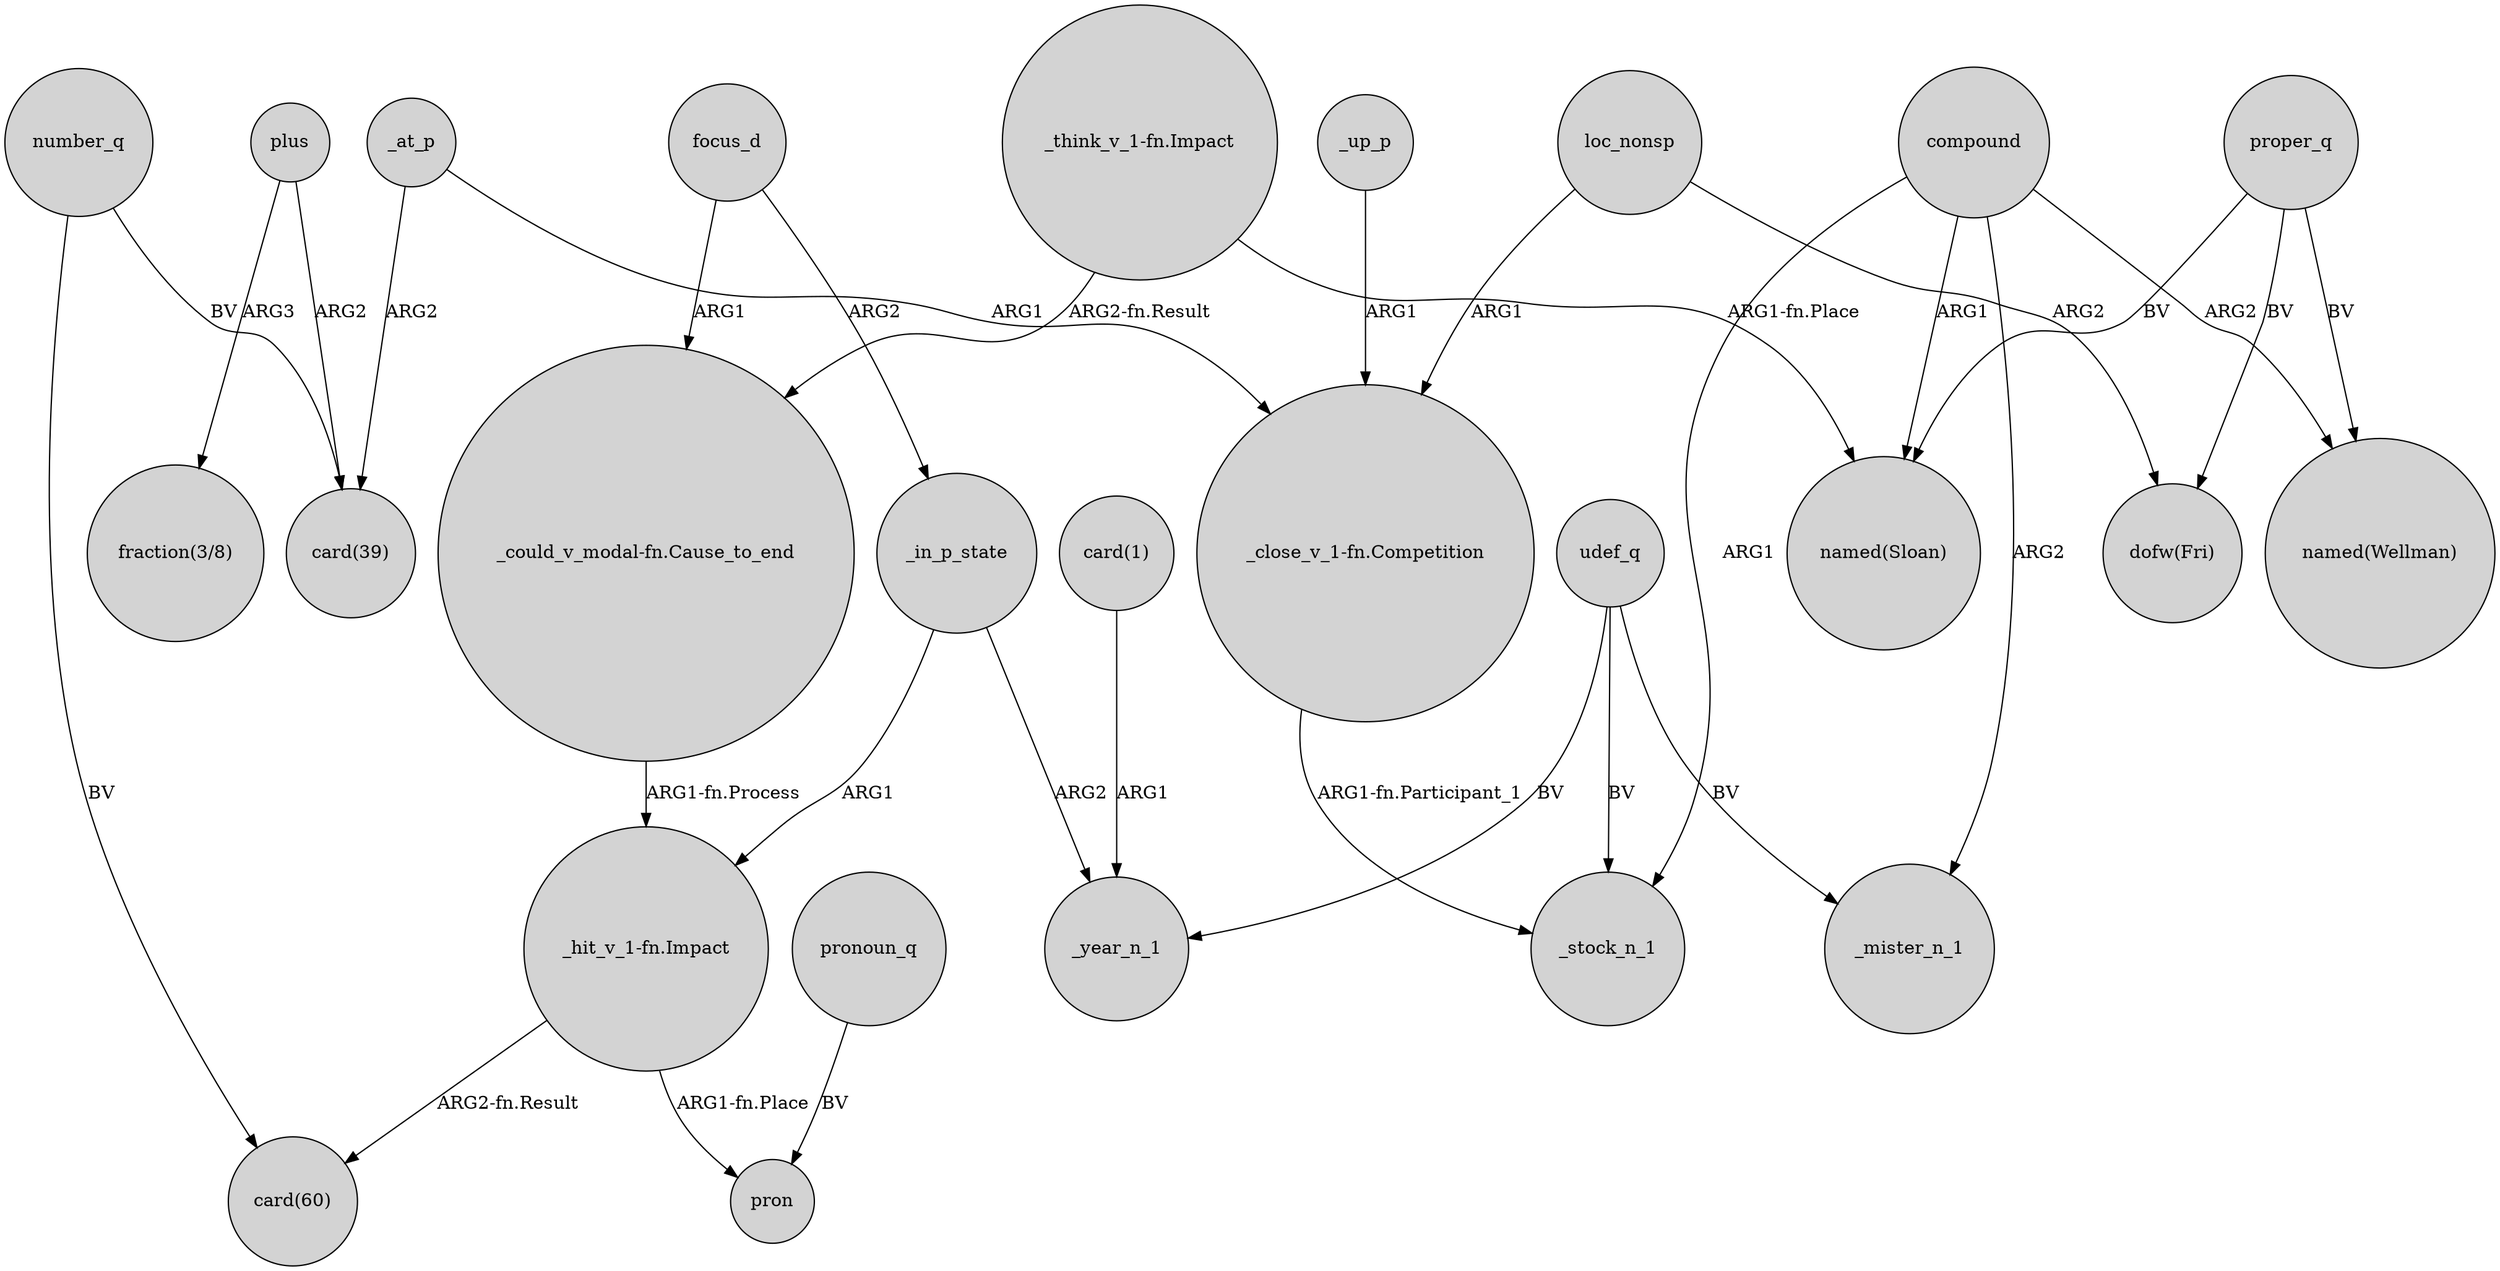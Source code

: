 digraph {
	node [shape=circle style=filled]
	_at_p -> "card(39)" [label=ARG2]
	compound -> _mister_n_1 [label=ARG2]
	focus_d -> _in_p_state [label=ARG2]
	proper_q -> "dofw(Fri)" [label=BV]
	loc_nonsp -> "_close_v_1-fn.Competition" [label=ARG1]
	"_hit_v_1-fn.Impact" -> pron [label="ARG1-fn.Place"]
	_at_p -> "_close_v_1-fn.Competition" [label=ARG1]
	focus_d -> "_could_v_modal-fn.Cause_to_end" [label=ARG1]
	"card(1)" -> _year_n_1 [label=ARG1]
	number_q -> "card(60)" [label=BV]
	loc_nonsp -> "dofw(Fri)" [label=ARG2]
	"_close_v_1-fn.Competition" -> _stock_n_1 [label="ARG1-fn.Participant_1"]
	number_q -> "card(39)" [label=BV]
	compound -> "named(Wellman)" [label=ARG2]
	_up_p -> "_close_v_1-fn.Competition" [label=ARG1]
	"_could_v_modal-fn.Cause_to_end" -> "_hit_v_1-fn.Impact" [label="ARG1-fn.Process"]
	proper_q -> "named(Wellman)" [label=BV]
	udef_q -> _mister_n_1 [label=BV]
	compound -> _stock_n_1 [label=ARG1]
	_in_p_state -> _year_n_1 [label=ARG2]
	pronoun_q -> pron [label=BV]
	udef_q -> _stock_n_1 [label=BV]
	"_think_v_1-fn.Impact" -> "named(Sloan)" [label="ARG1-fn.Place"]
	plus -> "card(39)" [label=ARG2]
	compound -> "named(Sloan)" [label=ARG1]
	_in_p_state -> "_hit_v_1-fn.Impact" [label=ARG1]
	proper_q -> "named(Sloan)" [label=BV]
	plus -> "fraction(3/8)" [label=ARG3]
	udef_q -> _year_n_1 [label=BV]
	"_think_v_1-fn.Impact" -> "_could_v_modal-fn.Cause_to_end" [label="ARG2-fn.Result"]
	"_hit_v_1-fn.Impact" -> "card(60)" [label="ARG2-fn.Result"]
}
